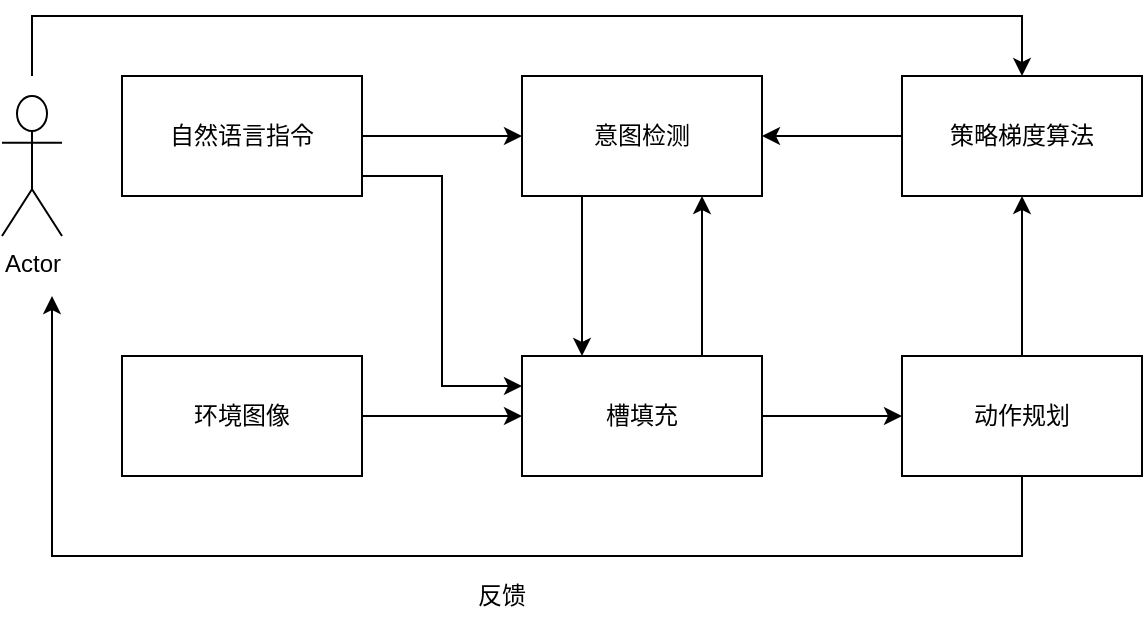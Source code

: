 <mxfile version="12.5.6" type="github">
  <diagram id="uw3inCJQCSoo9WiT7ENM" name="第 1 页">
    <mxGraphModel dx="1038" dy="548" grid="1" gridSize="10" guides="1" tooltips="1" connect="1" arrows="1" fold="1" page="1" pageScale="1" pageWidth="827" pageHeight="1169" math="0" shadow="0">
      <root>
        <mxCell id="0"/>
        <mxCell id="1" parent="0"/>
        <mxCell id="r6jNqbJNBkN99II1Urgm-19" style="edgeStyle=orthogonalEdgeStyle;rounded=0;orthogonalLoop=1;jettySize=auto;html=1;entryX=0.5;entryY=0;entryDx=0;entryDy=0;" edge="1" parent="1" target="r6jNqbJNBkN99II1Urgm-7">
          <mxGeometry relative="1" as="geometry">
            <mxPoint x="95" y="170" as="sourcePoint"/>
            <Array as="points">
              <mxPoint x="95" y="140"/>
              <mxPoint x="590" y="140"/>
            </Array>
          </mxGeometry>
        </mxCell>
        <mxCell id="ApKYWPiX7AiaHv-lb321-1" value="Actor" style="shape=umlActor;verticalLabelPosition=bottom;labelBackgroundColor=#ffffff;verticalAlign=top;html=1;" parent="1" vertex="1">
          <mxGeometry x="80" y="180" width="30" height="70" as="geometry"/>
        </mxCell>
        <mxCell id="r6jNqbJNBkN99II1Urgm-3" value="" style="edgeStyle=orthogonalEdgeStyle;rounded=0;orthogonalLoop=1;jettySize=auto;html=1;" edge="1" parent="1" source="r6jNqbJNBkN99II1Urgm-1" target="r6jNqbJNBkN99II1Urgm-2">
          <mxGeometry relative="1" as="geometry"/>
        </mxCell>
        <mxCell id="r6jNqbJNBkN99II1Urgm-18" style="edgeStyle=orthogonalEdgeStyle;rounded=0;orthogonalLoop=1;jettySize=auto;html=1;entryX=0;entryY=0.25;entryDx=0;entryDy=0;" edge="1" parent="1" source="r6jNqbJNBkN99II1Urgm-1" target="r6jNqbJNBkN99II1Urgm-4">
          <mxGeometry relative="1" as="geometry">
            <Array as="points">
              <mxPoint x="300" y="220"/>
              <mxPoint x="300" y="325"/>
            </Array>
          </mxGeometry>
        </mxCell>
        <mxCell id="r6jNqbJNBkN99II1Urgm-1" value="自然语言指令" style="rounded=0;whiteSpace=wrap;html=1;" vertex="1" parent="1">
          <mxGeometry x="140" y="170" width="120" height="60" as="geometry"/>
        </mxCell>
        <mxCell id="r6jNqbJNBkN99II1Urgm-5" value="" style="edgeStyle=orthogonalEdgeStyle;rounded=0;orthogonalLoop=1;jettySize=auto;html=1;" edge="1" parent="1" source="r6jNqbJNBkN99II1Urgm-2" target="r6jNqbJNBkN99II1Urgm-4">
          <mxGeometry relative="1" as="geometry">
            <Array as="points">
              <mxPoint x="370" y="280"/>
              <mxPoint x="370" y="280"/>
            </Array>
          </mxGeometry>
        </mxCell>
        <mxCell id="r6jNqbJNBkN99II1Urgm-2" value="意图检测" style="rounded=0;whiteSpace=wrap;html=1;" vertex="1" parent="1">
          <mxGeometry x="340" y="170" width="120" height="60" as="geometry"/>
        </mxCell>
        <mxCell id="r6jNqbJNBkN99II1Urgm-6" value="" style="edgeStyle=orthogonalEdgeStyle;rounded=0;orthogonalLoop=1;jettySize=auto;html=1;" edge="1" parent="1" source="r6jNqbJNBkN99II1Urgm-4" target="r6jNqbJNBkN99II1Urgm-2">
          <mxGeometry relative="1" as="geometry">
            <Array as="points">
              <mxPoint x="430" y="270"/>
              <mxPoint x="430" y="270"/>
            </Array>
          </mxGeometry>
        </mxCell>
        <mxCell id="r6jNqbJNBkN99II1Urgm-12" value="" style="edgeStyle=orthogonalEdgeStyle;rounded=0;orthogonalLoop=1;jettySize=auto;html=1;" edge="1" parent="1" source="r6jNqbJNBkN99II1Urgm-4" target="r6jNqbJNBkN99II1Urgm-11">
          <mxGeometry relative="1" as="geometry"/>
        </mxCell>
        <mxCell id="r6jNqbJNBkN99II1Urgm-4" value="槽填充" style="rounded=0;whiteSpace=wrap;html=1;" vertex="1" parent="1">
          <mxGeometry x="340" y="310" width="120" height="60" as="geometry"/>
        </mxCell>
        <mxCell id="r6jNqbJNBkN99II1Urgm-15" style="edgeStyle=orthogonalEdgeStyle;rounded=0;orthogonalLoop=1;jettySize=auto;html=1;" edge="1" parent="1" source="r6jNqbJNBkN99II1Urgm-11">
          <mxGeometry relative="1" as="geometry">
            <mxPoint x="105" y="280" as="targetPoint"/>
            <Array as="points">
              <mxPoint x="590" y="410"/>
              <mxPoint x="105" y="410"/>
            </Array>
          </mxGeometry>
        </mxCell>
        <mxCell id="r6jNqbJNBkN99II1Urgm-16" value="" style="edgeStyle=orthogonalEdgeStyle;rounded=0;orthogonalLoop=1;jettySize=auto;html=1;" edge="1" parent="1" source="r6jNqbJNBkN99II1Urgm-11" target="r6jNqbJNBkN99II1Urgm-7">
          <mxGeometry relative="1" as="geometry"/>
        </mxCell>
        <mxCell id="r6jNqbJNBkN99II1Urgm-11" value="动作规划" style="rounded=0;whiteSpace=wrap;html=1;" vertex="1" parent="1">
          <mxGeometry x="530" y="310" width="120" height="60" as="geometry"/>
        </mxCell>
        <mxCell id="r6jNqbJNBkN99II1Urgm-9" value="" style="edgeStyle=orthogonalEdgeStyle;rounded=0;orthogonalLoop=1;jettySize=auto;html=1;entryX=1;entryY=0.5;entryDx=0;entryDy=0;" edge="1" parent="1" source="r6jNqbJNBkN99II1Urgm-7" target="r6jNqbJNBkN99II1Urgm-2">
          <mxGeometry relative="1" as="geometry">
            <mxPoint x="490" y="200" as="targetPoint"/>
          </mxGeometry>
        </mxCell>
        <mxCell id="r6jNqbJNBkN99II1Urgm-7" value="策略梯度算法" style="rounded=0;whiteSpace=wrap;html=1;" vertex="1" parent="1">
          <mxGeometry x="530" y="170" width="120" height="60" as="geometry"/>
        </mxCell>
        <mxCell id="r6jNqbJNBkN99II1Urgm-14" value="" style="edgeStyle=orthogonalEdgeStyle;rounded=0;orthogonalLoop=1;jettySize=auto;html=1;" edge="1" parent="1" source="r6jNqbJNBkN99II1Urgm-13" target="r6jNqbJNBkN99II1Urgm-4">
          <mxGeometry relative="1" as="geometry"/>
        </mxCell>
        <mxCell id="r6jNqbJNBkN99II1Urgm-13" value="环境图像" style="rounded=0;whiteSpace=wrap;html=1;" vertex="1" parent="1">
          <mxGeometry x="140" y="310" width="120" height="60" as="geometry"/>
        </mxCell>
        <mxCell id="r6jNqbJNBkN99II1Urgm-17" value="反馈" style="text;html=1;strokeColor=none;fillColor=none;align=center;verticalAlign=middle;whiteSpace=wrap;rounded=0;" vertex="1" parent="1">
          <mxGeometry x="310" y="420" width="40" height="20" as="geometry"/>
        </mxCell>
      </root>
    </mxGraphModel>
  </diagram>
</mxfile>

